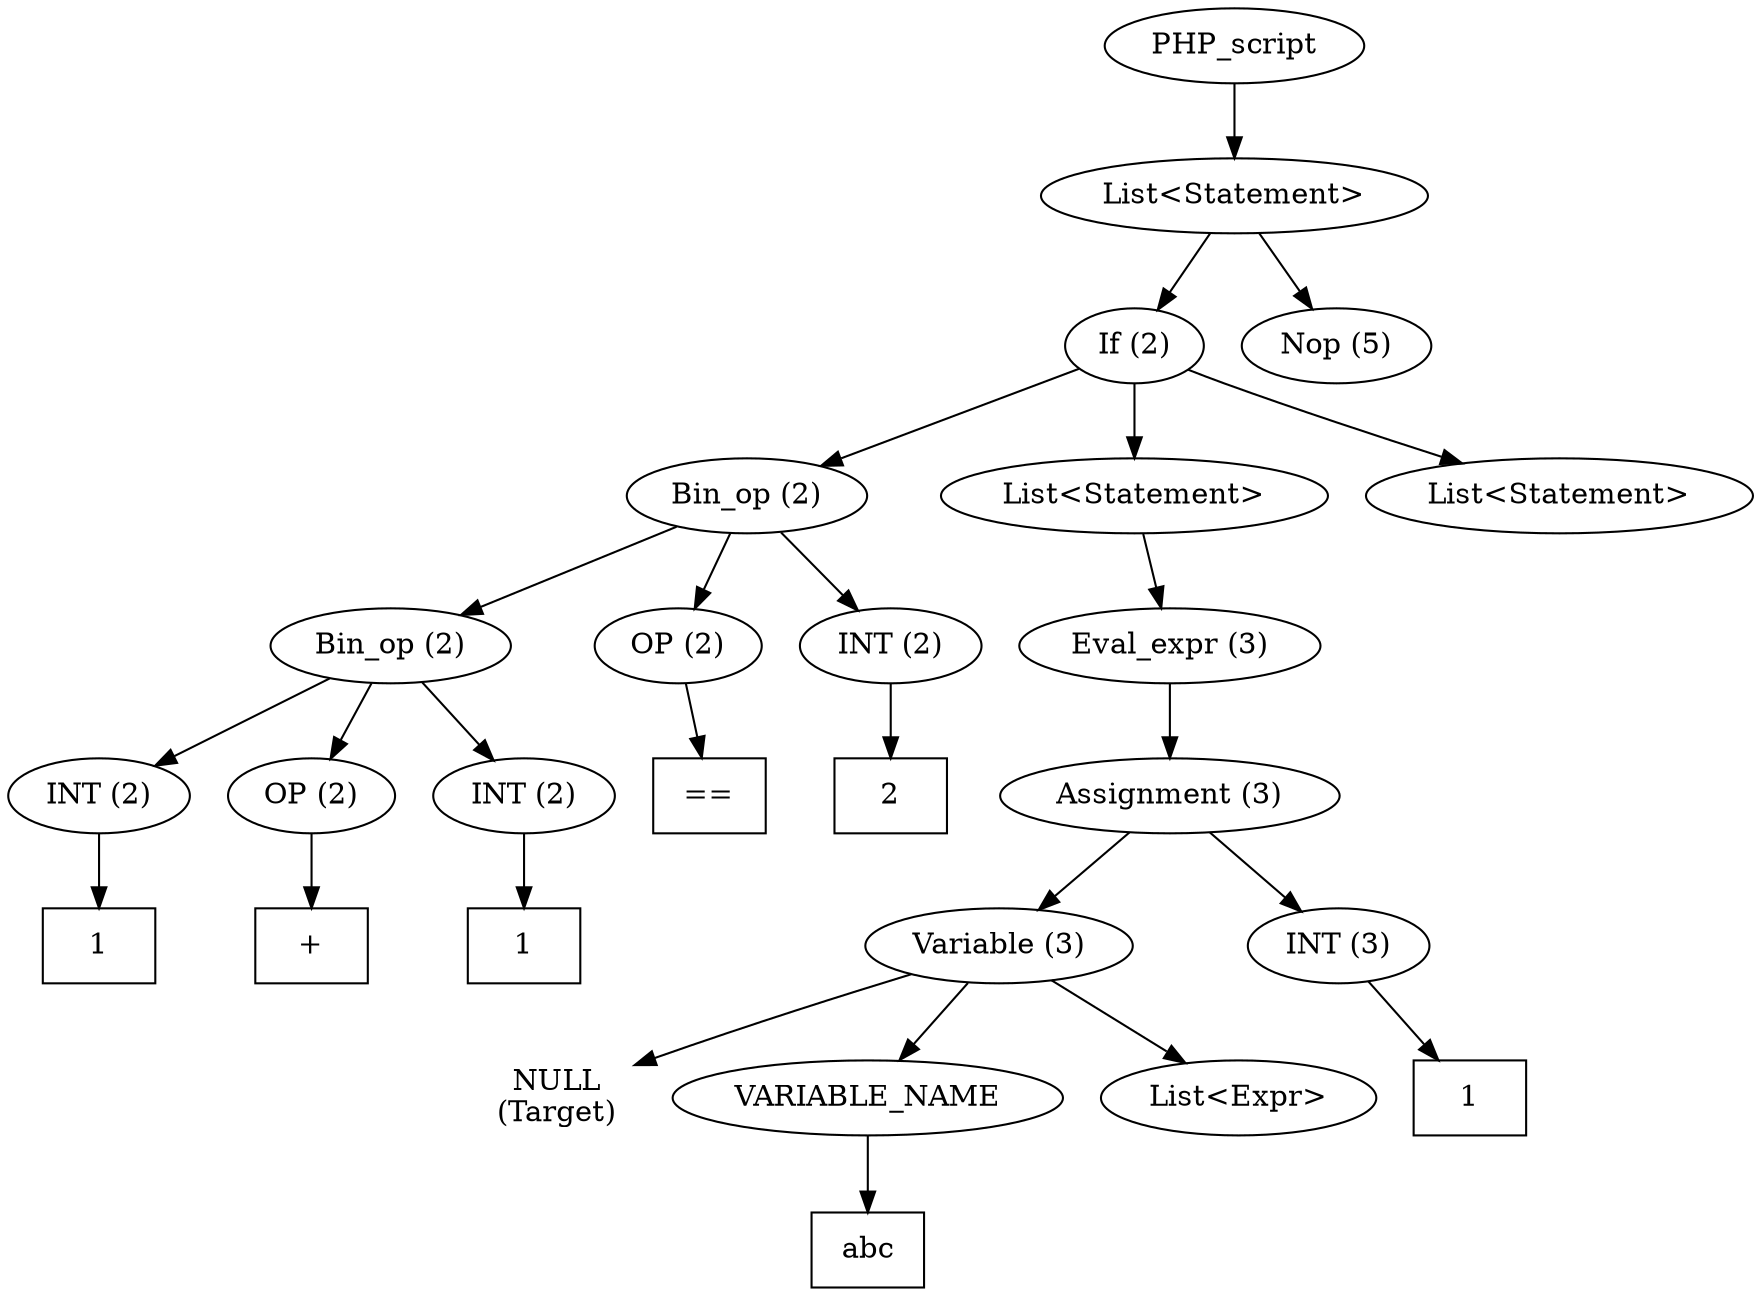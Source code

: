 /*
 * AST in dot format generated by phc -- the PHP compiler
 */

digraph AST {
ordering=out;
node_0 [label="PHP_script"];
node_1 [label="List<Statement>"];
node_0 -> node_1;
node_2 [label="If (2)"];
node_1 -> node_2;
node_3 [label="Bin_op (2)"];
node_2 -> node_3;
node_4 [label="Bin_op (2)"];
node_3 -> node_4;
node_5 [label="INT (2)"];
node_4 -> node_5;
node_6 [label="1", shape=box]
node_5 -> node_6;
node_7 [label="OP (2)"];
node_4 -> node_7;
node_8 [label="+", shape=box]
node_7 -> node_8;
node_9 [label="INT (2)"];
node_4 -> node_9;
node_10 [label="1", shape=box]
node_9 -> node_10;
node_11 [label="OP (2)"];
node_3 -> node_11;
node_12 [label="==", shape=box]
node_11 -> node_12;
node_13 [label="INT (2)"];
node_3 -> node_13;
node_14 [label="2", shape=box]
node_13 -> node_14;
node_15 [label="List<Statement>"];
node_2 -> node_15;
node_16 [label="Eval_expr (3)"];
node_15 -> node_16;
node_17 [label="Assignment (3)"];
node_16 -> node_17;
node_18 [label="Variable (3)"];
node_17 -> node_18;
node_19 [label="NULL\n(Target)", shape=plaintext]
node_18 -> node_19;
node_20 [label="VARIABLE_NAME"];
node_18 -> node_20;
node_21 [label="abc", shape=box]
node_20 -> node_21;
node_22 [label="List<Expr>"];
node_18 -> node_22;
node_23 [label="INT (3)"];
node_17 -> node_23;
node_24 [label="1", shape=box]
node_23 -> node_24;
node_25 [label="List<Statement>"];
node_2 -> node_25;
node_26 [label="Nop (5)"];
node_1 -> node_26;
}